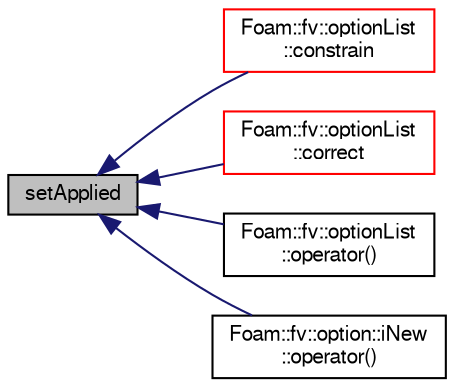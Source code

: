 digraph "setApplied"
{
  bgcolor="transparent";
  edge [fontname="FreeSans",fontsize="10",labelfontname="FreeSans",labelfontsize="10"];
  node [fontname="FreeSans",fontsize="10",shape=record];
  rankdir="LR";
  Node1428 [label="setApplied",height=0.2,width=0.4,color="black", fillcolor="grey75", style="filled", fontcolor="black"];
  Node1428 -> Node1429 [dir="back",color="midnightblue",fontsize="10",style="solid",fontname="FreeSans"];
  Node1429 [label="Foam::fv::optionList\l::constrain",height=0.2,width=0.4,color="red",URL="$a23454.html#ab41c286bca1d06f1df7ae33c4f45b1bd",tooltip="Apply constraints to equation. "];
  Node1428 -> Node1431 [dir="back",color="midnightblue",fontsize="10",style="solid",fontname="FreeSans"];
  Node1431 [label="Foam::fv::optionList\l::correct",height=0.2,width=0.4,color="red",URL="$a23454.html#a7f50c4efaee2d5376cf85daa991a04ab",tooltip="Correct. "];
  Node1428 -> Node1432 [dir="back",color="midnightblue",fontsize="10",style="solid",fontname="FreeSans"];
  Node1432 [label="Foam::fv::optionList\l::operator()",height=0.2,width=0.4,color="black",URL="$a23454.html#a85032472765774b1fa2c7ee1d60647a5"];
  Node1428 -> Node1433 [dir="back",color="midnightblue",fontsize="10",style="solid",fontname="FreeSans"];
  Node1433 [label="Foam::fv::option::iNew\l::operator()",height=0.2,width=0.4,color="black",URL="$a23450.html#aade9db5e363d52d9f47d6ae1f680d6f9"];
}
